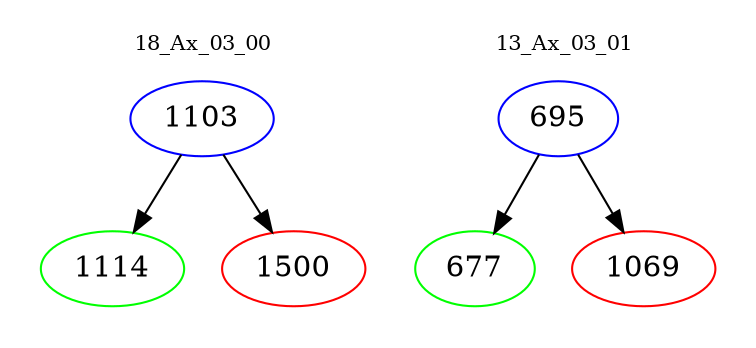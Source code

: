 digraph{
subgraph cluster_0 {
color = white
label = "18_Ax_03_00";
fontsize=10;
T0_1103 [label="1103", color="blue"]
T0_1103 -> T0_1114 [color="black"]
T0_1114 [label="1114", color="green"]
T0_1103 -> T0_1500 [color="black"]
T0_1500 [label="1500", color="red"]
}
subgraph cluster_1 {
color = white
label = "13_Ax_03_01";
fontsize=10;
T1_695 [label="695", color="blue"]
T1_695 -> T1_677 [color="black"]
T1_677 [label="677", color="green"]
T1_695 -> T1_1069 [color="black"]
T1_1069 [label="1069", color="red"]
}
}

